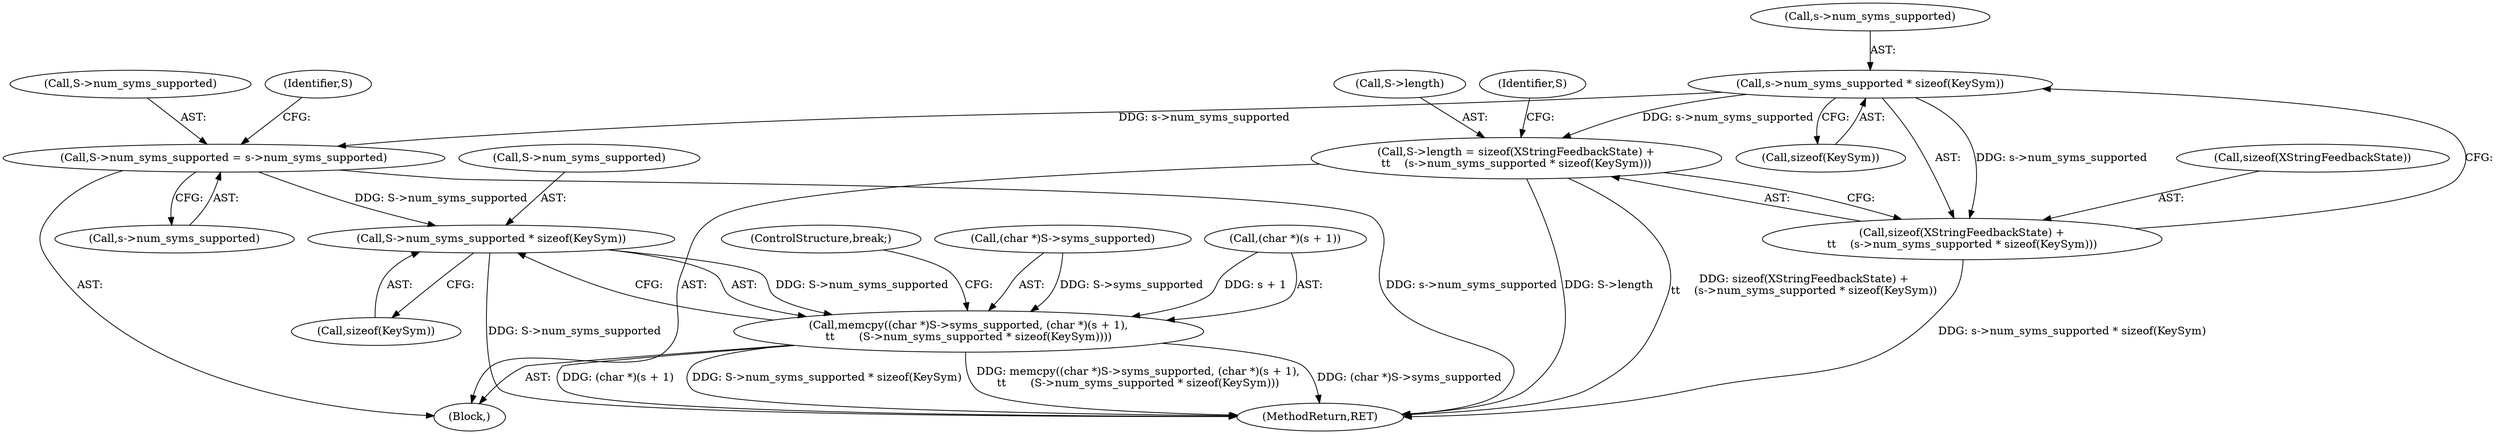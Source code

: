 digraph "0_libXi_19a9cd607de73947fcfb104682f203ffe4e1f4e5_1@API" {
"1000558" [label="(Call,s->num_syms_supported * sizeof(KeySym))"];
"1000551" [label="(Call,S->length = sizeof(XStringFeedbackState) +\n\t\t    (s->num_syms_supported * sizeof(KeySym)))"];
"1000555" [label="(Call,sizeof(XStringFeedbackState) +\n\t\t    (s->num_syms_supported * sizeof(KeySym)))"];
"1000578" [label="(Call,S->num_syms_supported = s->num_syms_supported)"];
"1000605" [label="(Call,S->num_syms_supported * sizeof(KeySym))"];
"1000594" [label="(Call,memcpy((char *)S->syms_supported, (char *)(s + 1),\n\t\t       (S->num_syms_supported * sizeof(KeySym))))"];
"1000600" [label="(Call,(char *)(s + 1))"];
"1000552" [label="(Call,S->length)"];
"1000611" [label="(ControlStructure,break;)"];
"1000594" [label="(Call,memcpy((char *)S->syms_supported, (char *)(s + 1),\n\t\t       (S->num_syms_supported * sizeof(KeySym))))"];
"1000559" [label="(Call,s->num_syms_supported)"];
"1000556" [label="(Call,sizeof(XStringFeedbackState))"];
"1000538" [label="(Block,)"];
"1000579" [label="(Call,S->num_syms_supported)"];
"1000551" [label="(Call,S->length = sizeof(XStringFeedbackState) +\n\t\t    (s->num_syms_supported * sizeof(KeySym)))"];
"1000737" [label="(MethodReturn,RET)"];
"1000562" [label="(Call,sizeof(KeySym))"];
"1000606" [label="(Call,S->num_syms_supported)"];
"1000555" [label="(Call,sizeof(XStringFeedbackState) +\n\t\t    (s->num_syms_supported * sizeof(KeySym)))"];
"1000587" [label="(Identifier,S)"];
"1000566" [label="(Identifier,S)"];
"1000595" [label="(Call,(char *)S->syms_supported)"];
"1000578" [label="(Call,S->num_syms_supported = s->num_syms_supported)"];
"1000558" [label="(Call,s->num_syms_supported * sizeof(KeySym))"];
"1000582" [label="(Call,s->num_syms_supported)"];
"1000605" [label="(Call,S->num_syms_supported * sizeof(KeySym))"];
"1000609" [label="(Call,sizeof(KeySym))"];
"1000558" -> "1000555"  [label="AST: "];
"1000558" -> "1000562"  [label="CFG: "];
"1000559" -> "1000558"  [label="AST: "];
"1000562" -> "1000558"  [label="AST: "];
"1000555" -> "1000558"  [label="CFG: "];
"1000558" -> "1000551"  [label="DDG: s->num_syms_supported"];
"1000558" -> "1000555"  [label="DDG: s->num_syms_supported"];
"1000558" -> "1000578"  [label="DDG: s->num_syms_supported"];
"1000551" -> "1000538"  [label="AST: "];
"1000551" -> "1000555"  [label="CFG: "];
"1000552" -> "1000551"  [label="AST: "];
"1000555" -> "1000551"  [label="AST: "];
"1000566" -> "1000551"  [label="CFG: "];
"1000551" -> "1000737"  [label="DDG: sizeof(XStringFeedbackState) +\n\t\t    (s->num_syms_supported * sizeof(KeySym))"];
"1000551" -> "1000737"  [label="DDG: S->length"];
"1000556" -> "1000555"  [label="AST: "];
"1000555" -> "1000737"  [label="DDG: s->num_syms_supported * sizeof(KeySym)"];
"1000578" -> "1000538"  [label="AST: "];
"1000578" -> "1000582"  [label="CFG: "];
"1000579" -> "1000578"  [label="AST: "];
"1000582" -> "1000578"  [label="AST: "];
"1000587" -> "1000578"  [label="CFG: "];
"1000578" -> "1000737"  [label="DDG: s->num_syms_supported"];
"1000578" -> "1000605"  [label="DDG: S->num_syms_supported"];
"1000605" -> "1000594"  [label="AST: "];
"1000605" -> "1000609"  [label="CFG: "];
"1000606" -> "1000605"  [label="AST: "];
"1000609" -> "1000605"  [label="AST: "];
"1000594" -> "1000605"  [label="CFG: "];
"1000605" -> "1000737"  [label="DDG: S->num_syms_supported"];
"1000605" -> "1000594"  [label="DDG: S->num_syms_supported"];
"1000594" -> "1000538"  [label="AST: "];
"1000595" -> "1000594"  [label="AST: "];
"1000600" -> "1000594"  [label="AST: "];
"1000611" -> "1000594"  [label="CFG: "];
"1000594" -> "1000737"  [label="DDG: (char *)S->syms_supported"];
"1000594" -> "1000737"  [label="DDG: (char *)(s + 1)"];
"1000594" -> "1000737"  [label="DDG: S->num_syms_supported * sizeof(KeySym)"];
"1000594" -> "1000737"  [label="DDG: memcpy((char *)S->syms_supported, (char *)(s + 1),\n\t\t       (S->num_syms_supported * sizeof(KeySym)))"];
"1000595" -> "1000594"  [label="DDG: S->syms_supported"];
"1000600" -> "1000594"  [label="DDG: s + 1"];
}
